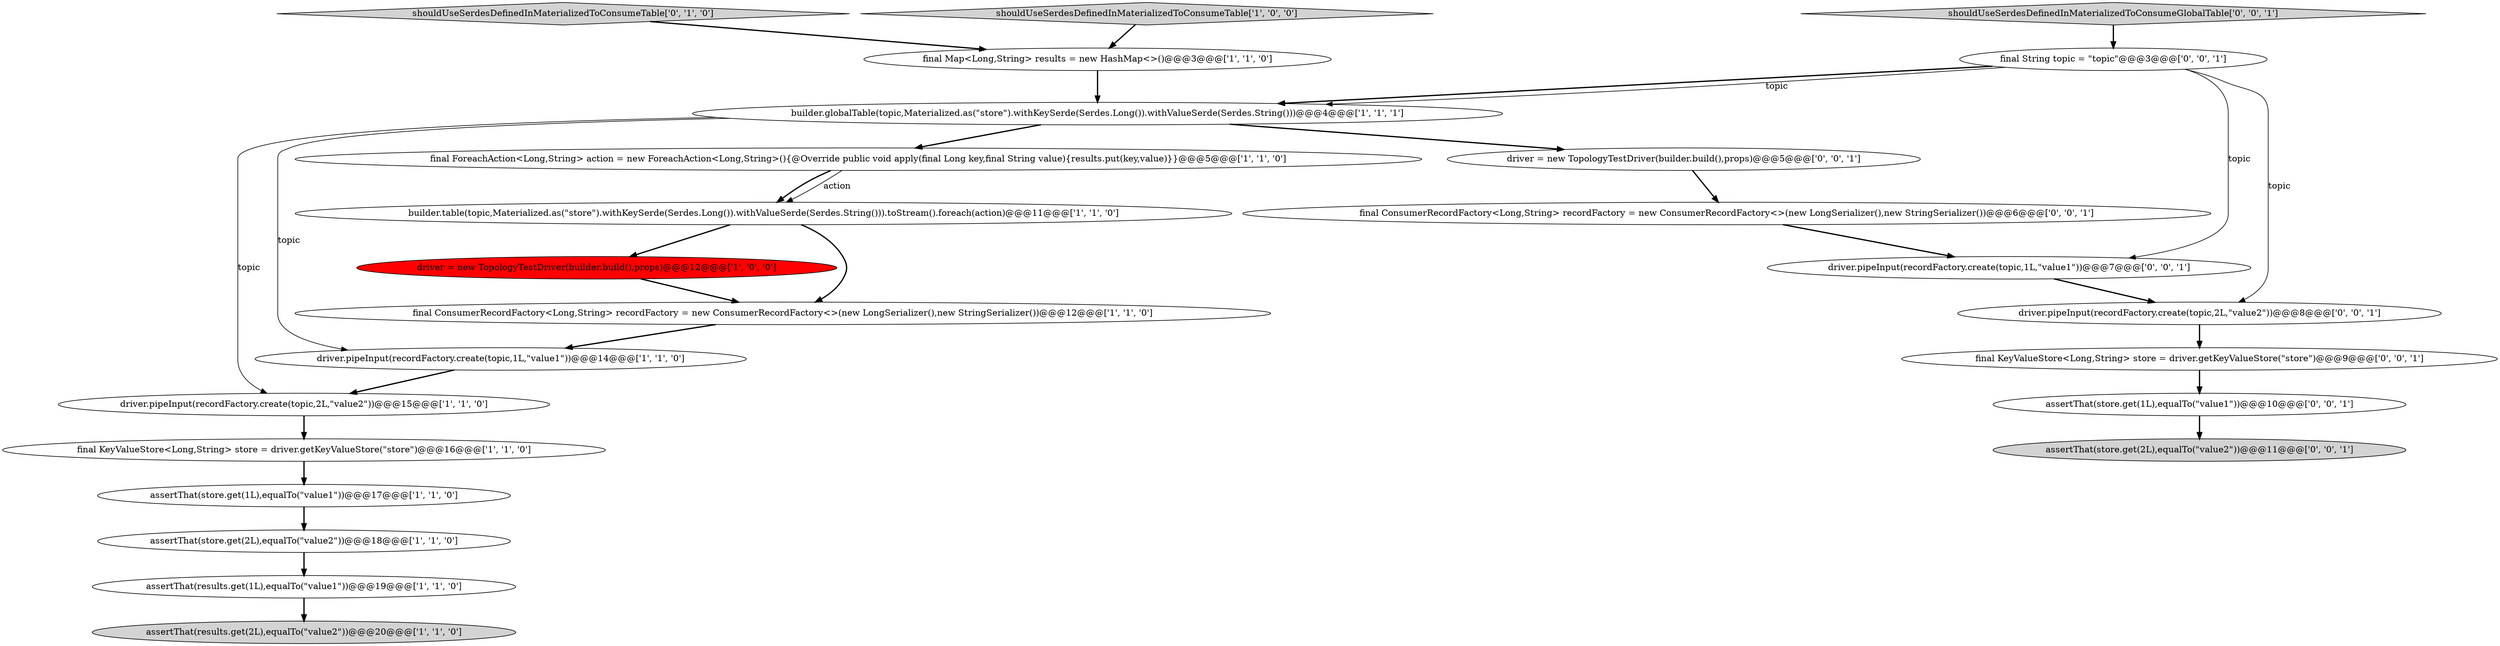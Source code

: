 digraph {
16 [style = filled, label = "final KeyValueStore<Long,String> store = driver.getKeyValueStore(\"store\")@@@9@@@['0', '0', '1']", fillcolor = white, shape = ellipse image = "AAA0AAABBB3BBB"];
3 [style = filled, label = "final ForeachAction<Long,String> action = new ForeachAction<Long,String>(){@Override public void apply(final Long key,final String value){results.put(key,value)}}@@@5@@@['1', '1', '0']", fillcolor = white, shape = ellipse image = "AAA0AAABBB1BBB"];
2 [style = filled, label = "assertThat(store.get(2L),equalTo(\"value2\"))@@@18@@@['1', '1', '0']", fillcolor = white, shape = ellipse image = "AAA0AAABBB1BBB"];
9 [style = filled, label = "final ConsumerRecordFactory<Long,String> recordFactory = new ConsumerRecordFactory<>(new LongSerializer(),new StringSerializer())@@@12@@@['1', '1', '0']", fillcolor = white, shape = ellipse image = "AAA0AAABBB1BBB"];
6 [style = filled, label = "final KeyValueStore<Long,String> store = driver.getKeyValueStore(\"store\")@@@16@@@['1', '1', '0']", fillcolor = white, shape = ellipse image = "AAA0AAABBB1BBB"];
21 [style = filled, label = "driver = new TopologyTestDriver(builder.build(),props)@@@5@@@['0', '0', '1']", fillcolor = white, shape = ellipse image = "AAA0AAABBB3BBB"];
8 [style = filled, label = "assertThat(results.get(2L),equalTo(\"value2\"))@@@20@@@['1', '1', '0']", fillcolor = lightgray, shape = ellipse image = "AAA0AAABBB1BBB"];
17 [style = filled, label = "assertThat(store.get(2L),equalTo(\"value2\"))@@@11@@@['0', '0', '1']", fillcolor = lightgray, shape = ellipse image = "AAA0AAABBB3BBB"];
22 [style = filled, label = "driver.pipeInput(recordFactory.create(topic,2L,\"value2\"))@@@8@@@['0', '0', '1']", fillcolor = white, shape = ellipse image = "AAA0AAABBB3BBB"];
13 [style = filled, label = "builder.globalTable(topic,Materialized.as(\"store\").withKeySerde(Serdes.Long()).withValueSerde(Serdes.String()))@@@4@@@['1', '1', '1']", fillcolor = white, shape = ellipse image = "AAA0AAABBB1BBB"];
1 [style = filled, label = "shouldUseSerdesDefinedInMaterializedToConsumeTable['1', '0', '0']", fillcolor = lightgray, shape = diamond image = "AAA0AAABBB1BBB"];
18 [style = filled, label = "driver.pipeInput(recordFactory.create(topic,1L,\"value1\"))@@@7@@@['0', '0', '1']", fillcolor = white, shape = ellipse image = "AAA0AAABBB3BBB"];
15 [style = filled, label = "final String topic = \"topic\"@@@3@@@['0', '0', '1']", fillcolor = white, shape = ellipse image = "AAA0AAABBB3BBB"];
7 [style = filled, label = "assertThat(results.get(1L),equalTo(\"value1\"))@@@19@@@['1', '1', '0']", fillcolor = white, shape = ellipse image = "AAA0AAABBB1BBB"];
14 [style = filled, label = "shouldUseSerdesDefinedInMaterializedToConsumeTable['0', '1', '0']", fillcolor = lightgray, shape = diamond image = "AAA0AAABBB2BBB"];
10 [style = filled, label = "driver.pipeInput(recordFactory.create(topic,1L,\"value1\"))@@@14@@@['1', '1', '0']", fillcolor = white, shape = ellipse image = "AAA0AAABBB1BBB"];
0 [style = filled, label = "final Map<Long,String> results = new HashMap<>()@@@3@@@['1', '1', '0']", fillcolor = white, shape = ellipse image = "AAA0AAABBB1BBB"];
5 [style = filled, label = "driver = new TopologyTestDriver(builder.build(),props)@@@12@@@['1', '0', '0']", fillcolor = red, shape = ellipse image = "AAA1AAABBB1BBB"];
23 [style = filled, label = "assertThat(store.get(1L),equalTo(\"value1\"))@@@10@@@['0', '0', '1']", fillcolor = white, shape = ellipse image = "AAA0AAABBB3BBB"];
19 [style = filled, label = "final ConsumerRecordFactory<Long,String> recordFactory = new ConsumerRecordFactory<>(new LongSerializer(),new StringSerializer())@@@6@@@['0', '0', '1']", fillcolor = white, shape = ellipse image = "AAA0AAABBB3BBB"];
20 [style = filled, label = "shouldUseSerdesDefinedInMaterializedToConsumeGlobalTable['0', '0', '1']", fillcolor = lightgray, shape = diamond image = "AAA0AAABBB3BBB"];
4 [style = filled, label = "assertThat(store.get(1L),equalTo(\"value1\"))@@@17@@@['1', '1', '0']", fillcolor = white, shape = ellipse image = "AAA0AAABBB1BBB"];
11 [style = filled, label = "builder.table(topic,Materialized.as(\"store\").withKeySerde(Serdes.Long()).withValueSerde(Serdes.String())).toStream().foreach(action)@@@11@@@['1', '1', '0']", fillcolor = white, shape = ellipse image = "AAA0AAABBB1BBB"];
12 [style = filled, label = "driver.pipeInput(recordFactory.create(topic,2L,\"value2\"))@@@15@@@['1', '1', '0']", fillcolor = white, shape = ellipse image = "AAA0AAABBB1BBB"];
15->13 [style = bold, label=""];
19->18 [style = bold, label=""];
0->13 [style = bold, label=""];
5->9 [style = bold, label=""];
21->19 [style = bold, label=""];
22->16 [style = bold, label=""];
3->11 [style = bold, label=""];
13->10 [style = solid, label="topic"];
15->13 [style = solid, label="topic"];
4->2 [style = bold, label=""];
1->0 [style = bold, label=""];
9->10 [style = bold, label=""];
16->23 [style = bold, label=""];
13->12 [style = solid, label="topic"];
7->8 [style = bold, label=""];
12->6 [style = bold, label=""];
11->9 [style = bold, label=""];
6->4 [style = bold, label=""];
11->5 [style = bold, label=""];
18->22 [style = bold, label=""];
13->3 [style = bold, label=""];
14->0 [style = bold, label=""];
15->22 [style = solid, label="topic"];
10->12 [style = bold, label=""];
15->18 [style = solid, label="topic"];
3->11 [style = solid, label="action"];
23->17 [style = bold, label=""];
2->7 [style = bold, label=""];
13->21 [style = bold, label=""];
20->15 [style = bold, label=""];
}
